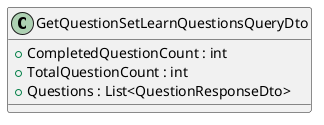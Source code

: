 @startuml
class GetQuestionSetLearnQuestionsQueryDto {
    + CompletedQuestionCount : int
    + TotalQuestionCount : int
    + Questions : List<QuestionResponseDto>
}
@enduml